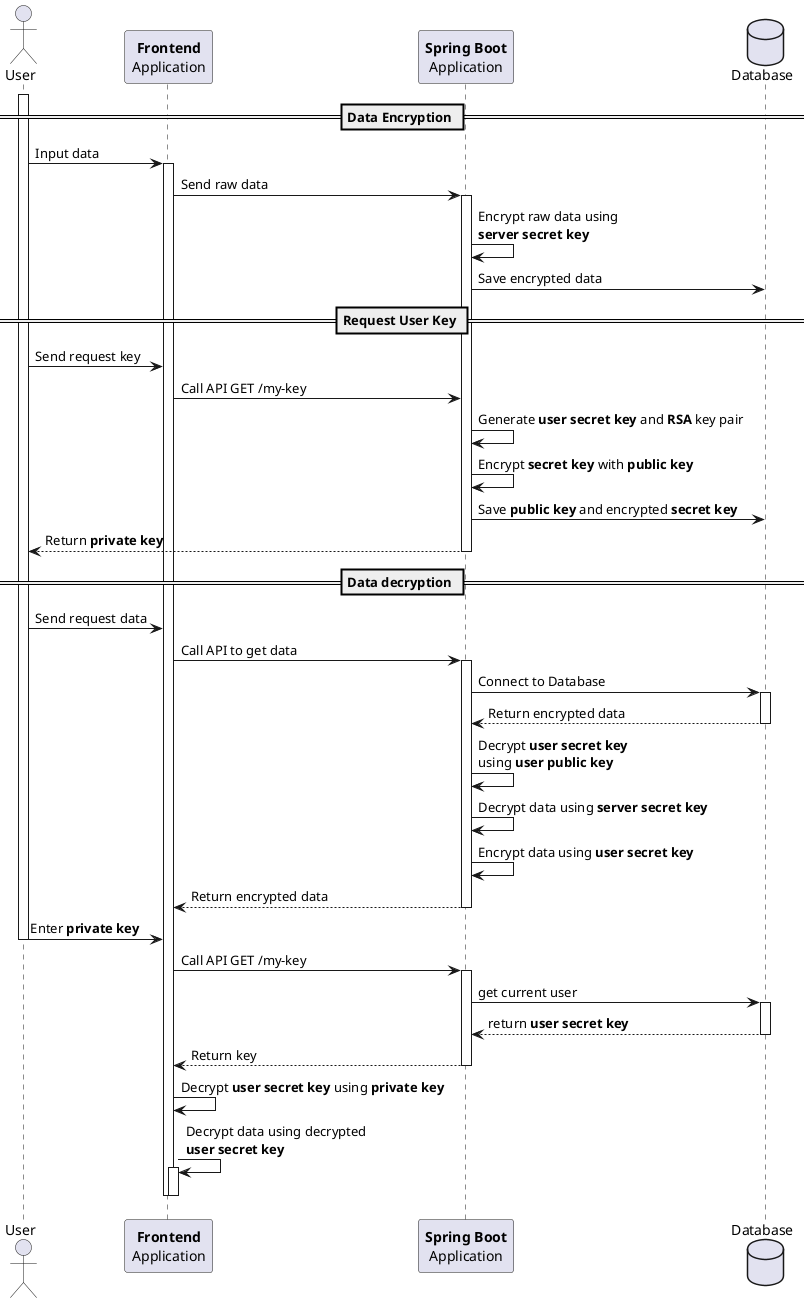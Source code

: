 @startuml Encryption
actor User
participant "**Frontend**\nApplication" as FE
participant "**Spring Boot**\nApplication" as BE
database Database
== Data Encryption ==
activate User
User -> FE: Input data
activate FE
FE -> BE: Send raw data
activate BE
BE -> BE: Encrypt raw data using\n**server secret key**
BE -> Database: Save encrypted data
== Request User Key ==
User -> FE: Send request key
FE -> BE: Call API GET /my-key
BE -> BE: Generate **user secret key** and **RSA** key pair
BE -> BE: Encrypt **secret key** with **public key**
BE -> Database: Save **public key** and encrypted **secret key**
BE --> User: Return **private key**
deactivate BE
== Data decryption ==
User -> FE: Send request data
FE -> BE: Call API to get data
activate BE
BE -> Database: Connect to Database
activate Database
Database --> BE: Return encrypted data
deactivate Database
BE -> BE: Decrypt **user secret key**\nusing **user public key**
BE -> BE: Decrypt data using **server secret key**
BE -> BE: Encrypt data using **user secret key**
BE --> FE: Return encrypted data
deactivate BE
User -> FE: Enter **private key**
deactivate User
FE -> BE: Call API GET /my-key
activate BE
BE-> Database: get current user
activate Database
Database --> BE: return **user secret key**
deactivate Database
BE --> FE: Return key
deactivate BE
FE -> FE: Decrypt **user secret key** using **private key**
FE -> FE: Decrypt data using decrypted\n**user secret key**
activate FE
deactivate FE
deactivate FE
@enduml